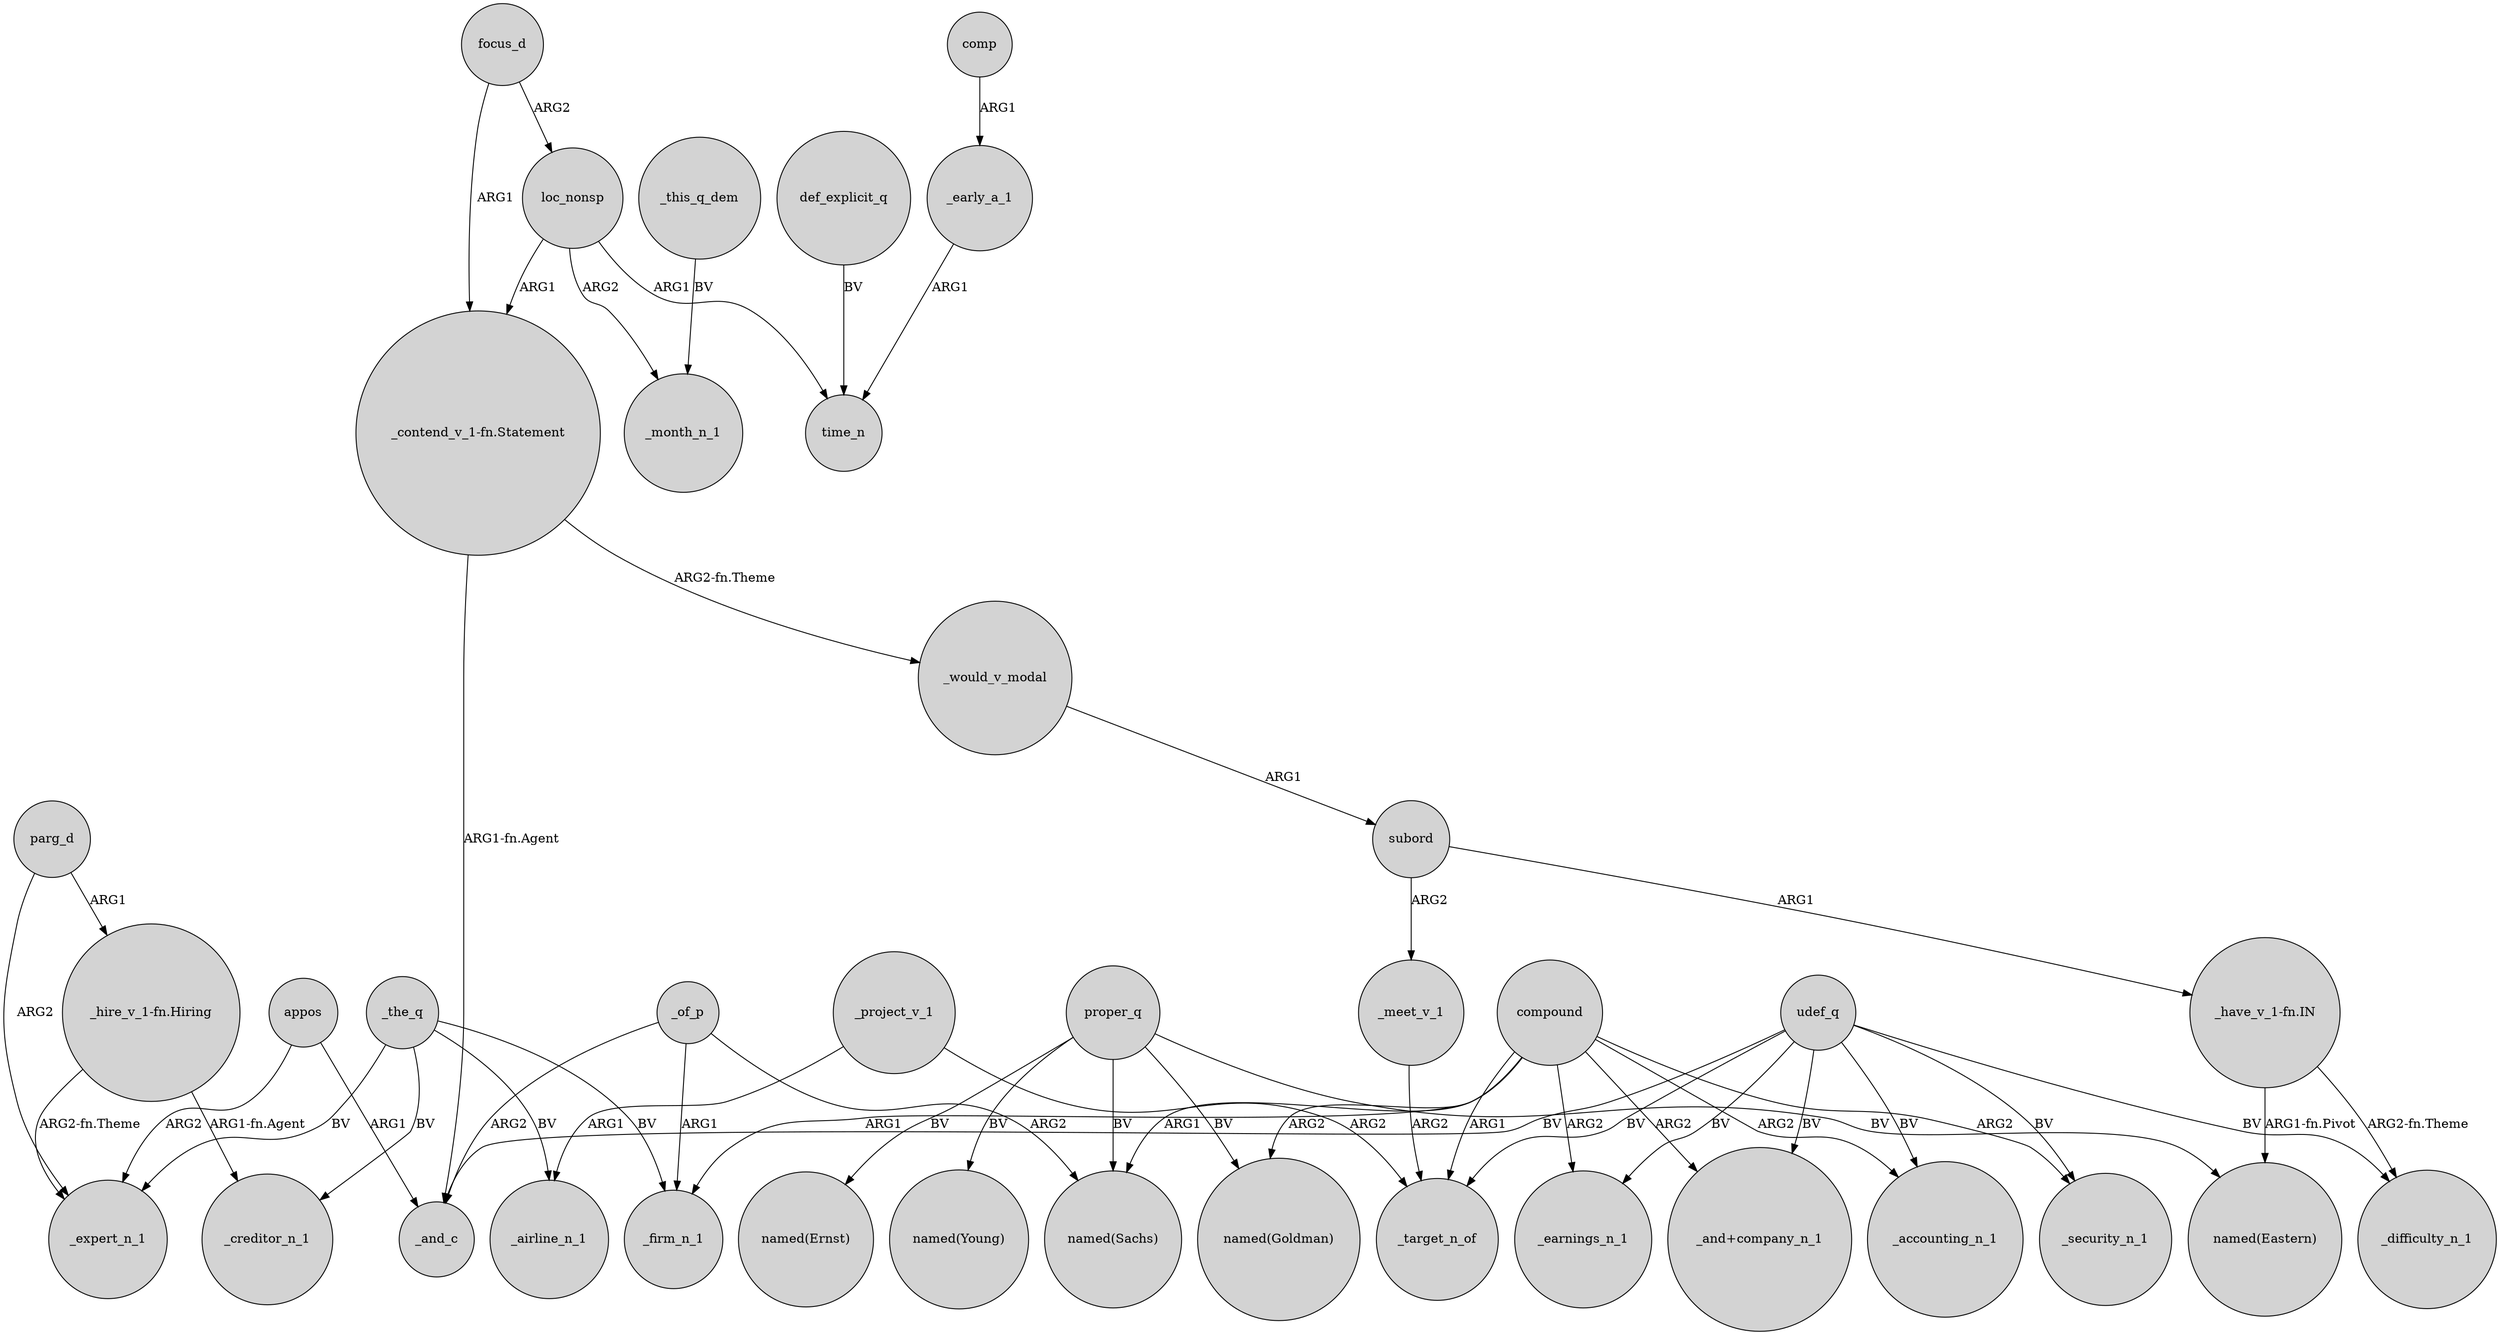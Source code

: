 digraph {
	node [shape=circle style=filled]
	_of_p -> "named(Sachs)" [label=ARG2]
	parg_d -> _expert_n_1 [label=ARG2]
	focus_d -> loc_nonsp [label=ARG2]
	udef_q -> _target_n_of [label=BV]
	appos -> _expert_n_1 [label=ARG2]
	def_explicit_q -> time_n [label=BV]
	appos -> _and_c [label=ARG1]
	focus_d -> "_contend_v_1-fn.Statement" [label=ARG1]
	"_contend_v_1-fn.Statement" -> _and_c [label="ARG1-fn.Agent"]
	_of_p -> _firm_n_1 [label=ARG1]
	_this_q_dem -> _month_n_1 [label=BV]
	_meet_v_1 -> _target_n_of [label=ARG2]
	compound -> _security_n_1 [label=ARG2]
	compound -> "named(Sachs)" [label=ARG1]
	"_have_v_1-fn.IN" -> "named(Eastern)" [label="ARG1-fn.Pivot"]
	udef_q -> _difficulty_n_1 [label=BV]
	udef_q -> _earnings_n_1 [label=BV]
	_project_v_1 -> _airline_n_1 [label=ARG1]
	_of_p -> _and_c [label=ARG2]
	loc_nonsp -> "_contend_v_1-fn.Statement" [label=ARG1]
	_the_q -> _creditor_n_1 [label=BV]
	_project_v_1 -> _target_n_of [label=ARG2]
	_would_v_modal -> subord [label=ARG1]
	loc_nonsp -> time_n [label=ARG1]
	"_hire_v_1-fn.Hiring" -> _expert_n_1 [label="ARG2-fn.Theme"]
	proper_q -> "named(Eastern)" [label=BV]
	_the_q -> _expert_n_1 [label=BV]
	compound -> _target_n_of [label=ARG1]
	"_have_v_1-fn.IN" -> _difficulty_n_1 [label="ARG2-fn.Theme"]
	proper_q -> "named(Goldman)" [label=BV]
	udef_q -> _security_n_1 [label=BV]
	compound -> "_and+company_n_1" [label=ARG2]
	_the_q -> _airline_n_1 [label=BV]
	compound -> "named(Goldman)" [label=ARG2]
	proper_q -> "named(Ernst)" [label=BV]
	compound -> _firm_n_1 [label=ARG1]
	_the_q -> _firm_n_1 [label=BV]
	proper_q -> "named(Sachs)" [label=BV]
	_early_a_1 -> time_n [label=ARG1]
	"_contend_v_1-fn.Statement" -> _would_v_modal [label="ARG2-fn.Theme"]
	udef_q -> "_and+company_n_1" [label=BV]
	subord -> "_have_v_1-fn.IN" [label=ARG1]
	"_hire_v_1-fn.Hiring" -> _creditor_n_1 [label="ARG1-fn.Agent"]
	proper_q -> "named(Young)" [label=BV]
	subord -> _meet_v_1 [label=ARG2]
	loc_nonsp -> _month_n_1 [label=ARG2]
	parg_d -> "_hire_v_1-fn.Hiring" [label=ARG1]
	compound -> _earnings_n_1 [label=ARG2]
	udef_q -> _and_c [label=BV]
	udef_q -> _accounting_n_1 [label=BV]
	comp -> _early_a_1 [label=ARG1]
	compound -> _accounting_n_1 [label=ARG2]
}
